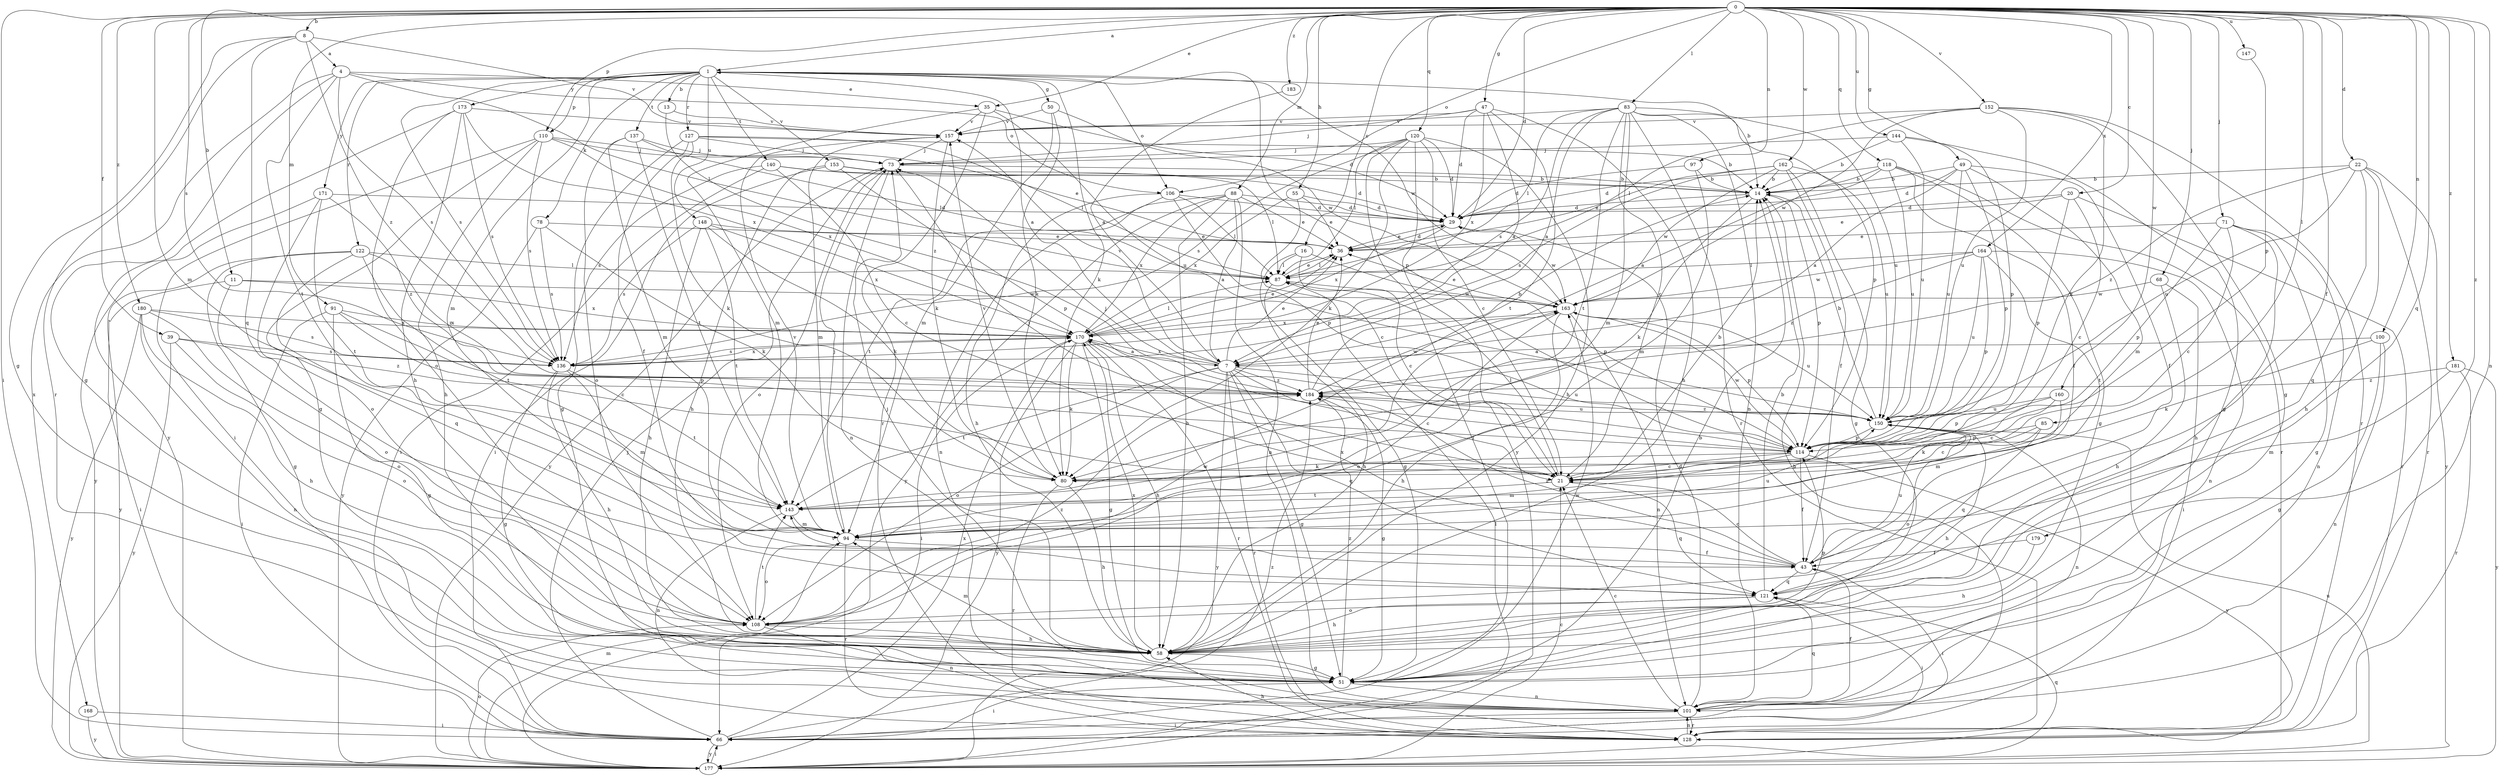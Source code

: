 strict digraph  {
0;
1;
4;
7;
8;
11;
13;
14;
16;
20;
21;
22;
29;
35;
36;
39;
43;
47;
49;
50;
51;
55;
58;
66;
68;
71;
73;
78;
80;
83;
85;
87;
88;
91;
94;
97;
100;
101;
106;
108;
110;
114;
118;
120;
121;
122;
127;
128;
136;
137;
140;
143;
144;
147;
148;
150;
152;
153;
157;
160;
162;
163;
164;
168;
170;
171;
173;
177;
179;
180;
181;
183;
184;
0 -> 1  [label=a];
0 -> 8  [label=b];
0 -> 11  [label=b];
0 -> 16  [label=c];
0 -> 20  [label=c];
0 -> 22  [label=d];
0 -> 29  [label=d];
0 -> 35  [label=e];
0 -> 39  [label=f];
0 -> 43  [label=f];
0 -> 47  [label=g];
0 -> 49  [label=g];
0 -> 55  [label=h];
0 -> 66  [label=i];
0 -> 68  [label=j];
0 -> 71  [label=j];
0 -> 83  [label=l];
0 -> 85  [label=l];
0 -> 88  [label=m];
0 -> 91  [label=m];
0 -> 94  [label=m];
0 -> 97  [label=n];
0 -> 100  [label=n];
0 -> 101  [label=n];
0 -> 106  [label=o];
0 -> 110  [label=p];
0 -> 118  [label=q];
0 -> 120  [label=q];
0 -> 121  [label=q];
0 -> 136  [label=s];
0 -> 144  [label=u];
0 -> 147  [label=u];
0 -> 152  [label=v];
0 -> 160  [label=w];
0 -> 162  [label=w];
0 -> 164  [label=x];
0 -> 179  [label=z];
0 -> 180  [label=z];
0 -> 181  [label=z];
0 -> 183  [label=z];
1 -> 13  [label=b];
1 -> 14  [label=b];
1 -> 50  [label=g];
1 -> 78  [label=k];
1 -> 80  [label=k];
1 -> 94  [label=m];
1 -> 106  [label=o];
1 -> 110  [label=p];
1 -> 114  [label=p];
1 -> 122  [label=r];
1 -> 127  [label=r];
1 -> 136  [label=s];
1 -> 137  [label=t];
1 -> 140  [label=t];
1 -> 148  [label=u];
1 -> 153  [label=v];
1 -> 163  [label=w];
1 -> 171  [label=y];
1 -> 173  [label=y];
4 -> 35  [label=e];
4 -> 51  [label=g];
4 -> 87  [label=l];
4 -> 106  [label=o];
4 -> 136  [label=s];
4 -> 143  [label=t];
4 -> 168  [label=x];
7 -> 1  [label=a];
7 -> 21  [label=c];
7 -> 36  [label=e];
7 -> 51  [label=g];
7 -> 108  [label=o];
7 -> 121  [label=q];
7 -> 128  [label=r];
7 -> 143  [label=t];
7 -> 150  [label=u];
7 -> 157  [label=v];
7 -> 170  [label=x];
7 -> 177  [label=y];
7 -> 184  [label=z];
8 -> 4  [label=a];
8 -> 51  [label=g];
8 -> 121  [label=q];
8 -> 128  [label=r];
8 -> 157  [label=v];
8 -> 184  [label=z];
11 -> 66  [label=i];
11 -> 108  [label=o];
11 -> 163  [label=w];
11 -> 170  [label=x];
13 -> 157  [label=v];
13 -> 184  [label=z];
14 -> 29  [label=d];
14 -> 80  [label=k];
14 -> 114  [label=p];
16 -> 21  [label=c];
16 -> 51  [label=g];
16 -> 87  [label=l];
16 -> 114  [label=p];
20 -> 21  [label=c];
20 -> 29  [label=d];
20 -> 36  [label=e];
20 -> 114  [label=p];
20 -> 128  [label=r];
21 -> 14  [label=b];
21 -> 73  [label=j];
21 -> 87  [label=l];
21 -> 121  [label=q];
21 -> 143  [label=t];
22 -> 14  [label=b];
22 -> 58  [label=h];
22 -> 121  [label=q];
22 -> 128  [label=r];
22 -> 150  [label=u];
22 -> 177  [label=y];
22 -> 184  [label=z];
29 -> 36  [label=e];
29 -> 163  [label=w];
29 -> 170  [label=x];
35 -> 29  [label=d];
35 -> 94  [label=m];
35 -> 128  [label=r];
35 -> 150  [label=u];
35 -> 157  [label=v];
36 -> 29  [label=d];
36 -> 87  [label=l];
39 -> 108  [label=o];
39 -> 136  [label=s];
39 -> 177  [label=y];
39 -> 184  [label=z];
43 -> 21  [label=c];
43 -> 66  [label=i];
43 -> 121  [label=q];
43 -> 143  [label=t];
43 -> 150  [label=u];
43 -> 170  [label=x];
43 -> 184  [label=z];
47 -> 7  [label=a];
47 -> 29  [label=d];
47 -> 58  [label=h];
47 -> 73  [label=j];
47 -> 143  [label=t];
47 -> 157  [label=v];
47 -> 170  [label=x];
49 -> 7  [label=a];
49 -> 14  [label=b];
49 -> 29  [label=d];
49 -> 43  [label=f];
49 -> 94  [label=m];
49 -> 114  [label=p];
49 -> 150  [label=u];
50 -> 80  [label=k];
50 -> 94  [label=m];
50 -> 157  [label=v];
50 -> 163  [label=w];
51 -> 14  [label=b];
51 -> 66  [label=i];
51 -> 101  [label=n];
51 -> 163  [label=w];
51 -> 184  [label=z];
55 -> 21  [label=c];
55 -> 29  [label=d];
55 -> 36  [label=e];
55 -> 170  [label=x];
58 -> 51  [label=g];
58 -> 73  [label=j];
58 -> 94  [label=m];
58 -> 114  [label=p];
58 -> 170  [label=x];
66 -> 14  [label=b];
66 -> 73  [label=j];
66 -> 170  [label=x];
66 -> 177  [label=y];
66 -> 184  [label=z];
68 -> 58  [label=h];
68 -> 66  [label=i];
68 -> 163  [label=w];
71 -> 21  [label=c];
71 -> 36  [label=e];
71 -> 51  [label=g];
71 -> 58  [label=h];
71 -> 101  [label=n];
71 -> 114  [label=p];
73 -> 14  [label=b];
73 -> 101  [label=n];
73 -> 108  [label=o];
73 -> 177  [label=y];
78 -> 36  [label=e];
78 -> 80  [label=k];
78 -> 136  [label=s];
78 -> 177  [label=y];
80 -> 58  [label=h];
80 -> 128  [label=r];
80 -> 157  [label=v];
83 -> 7  [label=a];
83 -> 21  [label=c];
83 -> 87  [label=l];
83 -> 94  [label=m];
83 -> 101  [label=n];
83 -> 114  [label=p];
83 -> 128  [label=r];
83 -> 136  [label=s];
83 -> 143  [label=t];
83 -> 150  [label=u];
83 -> 157  [label=v];
85 -> 21  [label=c];
85 -> 80  [label=k];
85 -> 114  [label=p];
85 -> 121  [label=q];
87 -> 36  [label=e];
87 -> 58  [label=h];
87 -> 163  [label=w];
88 -> 7  [label=a];
88 -> 29  [label=d];
88 -> 36  [label=e];
88 -> 58  [label=h];
88 -> 101  [label=n];
88 -> 143  [label=t];
88 -> 170  [label=x];
88 -> 177  [label=y];
91 -> 21  [label=c];
91 -> 51  [label=g];
91 -> 66  [label=i];
91 -> 114  [label=p];
91 -> 170  [label=x];
94 -> 43  [label=f];
94 -> 73  [label=j];
94 -> 108  [label=o];
94 -> 128  [label=r];
94 -> 150  [label=u];
94 -> 157  [label=v];
97 -> 14  [label=b];
97 -> 29  [label=d];
97 -> 94  [label=m];
100 -> 7  [label=a];
100 -> 51  [label=g];
100 -> 80  [label=k];
100 -> 101  [label=n];
101 -> 21  [label=c];
101 -> 29  [label=d];
101 -> 43  [label=f];
101 -> 66  [label=i];
101 -> 121  [label=q];
101 -> 128  [label=r];
106 -> 29  [label=d];
106 -> 58  [label=h];
106 -> 87  [label=l];
106 -> 101  [label=n];
106 -> 114  [label=p];
108 -> 58  [label=h];
108 -> 101  [label=n];
108 -> 143  [label=t];
108 -> 163  [label=w];
108 -> 184  [label=z];
110 -> 36  [label=e];
110 -> 51  [label=g];
110 -> 58  [label=h];
110 -> 66  [label=i];
110 -> 73  [label=j];
110 -> 136  [label=s];
110 -> 170  [label=x];
114 -> 21  [label=c];
114 -> 43  [label=f];
114 -> 73  [label=j];
114 -> 80  [label=k];
114 -> 94  [label=m];
114 -> 163  [label=w];
114 -> 177  [label=y];
118 -> 7  [label=a];
118 -> 14  [label=b];
118 -> 29  [label=d];
118 -> 43  [label=f];
118 -> 51  [label=g];
118 -> 128  [label=r];
118 -> 150  [label=u];
120 -> 21  [label=c];
120 -> 29  [label=d];
120 -> 58  [label=h];
120 -> 66  [label=i];
120 -> 73  [label=j];
120 -> 80  [label=k];
120 -> 87  [label=l];
120 -> 136  [label=s];
120 -> 177  [label=y];
121 -> 14  [label=b];
121 -> 58  [label=h];
121 -> 66  [label=i];
121 -> 108  [label=o];
122 -> 51  [label=g];
122 -> 87  [label=l];
122 -> 121  [label=q];
122 -> 143  [label=t];
122 -> 177  [label=y];
122 -> 184  [label=z];
127 -> 14  [label=b];
127 -> 43  [label=f];
127 -> 51  [label=g];
127 -> 73  [label=j];
127 -> 80  [label=k];
127 -> 87  [label=l];
128 -> 58  [label=h];
128 -> 101  [label=n];
136 -> 51  [label=g];
136 -> 58  [label=h];
136 -> 94  [label=m];
136 -> 143  [label=t];
136 -> 170  [label=x];
137 -> 73  [label=j];
137 -> 87  [label=l];
137 -> 94  [label=m];
137 -> 108  [label=o];
137 -> 143  [label=t];
140 -> 14  [label=b];
140 -> 21  [label=c];
140 -> 29  [label=d];
140 -> 66  [label=i];
140 -> 136  [label=s];
143 -> 94  [label=m];
143 -> 101  [label=n];
144 -> 14  [label=b];
144 -> 51  [label=g];
144 -> 73  [label=j];
144 -> 114  [label=p];
144 -> 150  [label=u];
147 -> 114  [label=p];
148 -> 36  [label=e];
148 -> 58  [label=h];
148 -> 80  [label=k];
148 -> 136  [label=s];
148 -> 143  [label=t];
148 -> 170  [label=x];
150 -> 14  [label=b];
150 -> 58  [label=h];
150 -> 101  [label=n];
150 -> 108  [label=o];
150 -> 114  [label=p];
150 -> 184  [label=z];
152 -> 51  [label=g];
152 -> 80  [label=k];
152 -> 87  [label=l];
152 -> 128  [label=r];
152 -> 150  [label=u];
152 -> 157  [label=v];
152 -> 163  [label=w];
153 -> 14  [label=b];
153 -> 58  [label=h];
153 -> 66  [label=i];
153 -> 87  [label=l];
153 -> 114  [label=p];
157 -> 73  [label=j];
157 -> 80  [label=k];
157 -> 94  [label=m];
160 -> 21  [label=c];
160 -> 94  [label=m];
160 -> 114  [label=p];
160 -> 150  [label=u];
162 -> 14  [label=b];
162 -> 36  [label=e];
162 -> 43  [label=f];
162 -> 51  [label=g];
162 -> 136  [label=s];
162 -> 150  [label=u];
162 -> 163  [label=w];
163 -> 36  [label=e];
163 -> 58  [label=h];
163 -> 101  [label=n];
163 -> 108  [label=o];
163 -> 114  [label=p];
163 -> 150  [label=u];
163 -> 170  [label=x];
164 -> 87  [label=l];
164 -> 101  [label=n];
164 -> 114  [label=p];
164 -> 143  [label=t];
164 -> 150  [label=u];
164 -> 163  [label=w];
164 -> 184  [label=z];
168 -> 66  [label=i];
168 -> 177  [label=y];
170 -> 7  [label=a];
170 -> 36  [label=e];
170 -> 51  [label=g];
170 -> 58  [label=h];
170 -> 66  [label=i];
170 -> 80  [label=k];
170 -> 87  [label=l];
170 -> 128  [label=r];
170 -> 136  [label=s];
170 -> 177  [label=y];
171 -> 29  [label=d];
171 -> 108  [label=o];
171 -> 143  [label=t];
171 -> 177  [label=y];
171 -> 184  [label=z];
173 -> 58  [label=h];
173 -> 108  [label=o];
173 -> 136  [label=s];
173 -> 157  [label=v];
173 -> 170  [label=x];
173 -> 177  [label=y];
177 -> 21  [label=c];
177 -> 66  [label=i];
177 -> 87  [label=l];
177 -> 94  [label=m];
177 -> 108  [label=o];
177 -> 121  [label=q];
177 -> 150  [label=u];
179 -> 43  [label=f];
179 -> 58  [label=h];
180 -> 58  [label=h];
180 -> 101  [label=n];
180 -> 108  [label=o];
180 -> 136  [label=s];
180 -> 170  [label=x];
180 -> 177  [label=y];
181 -> 94  [label=m];
181 -> 128  [label=r];
181 -> 177  [label=y];
181 -> 184  [label=z];
183 -> 7  [label=a];
184 -> 14  [label=b];
184 -> 36  [label=e];
184 -> 51  [label=g];
184 -> 150  [label=u];
184 -> 163  [label=w];
}
